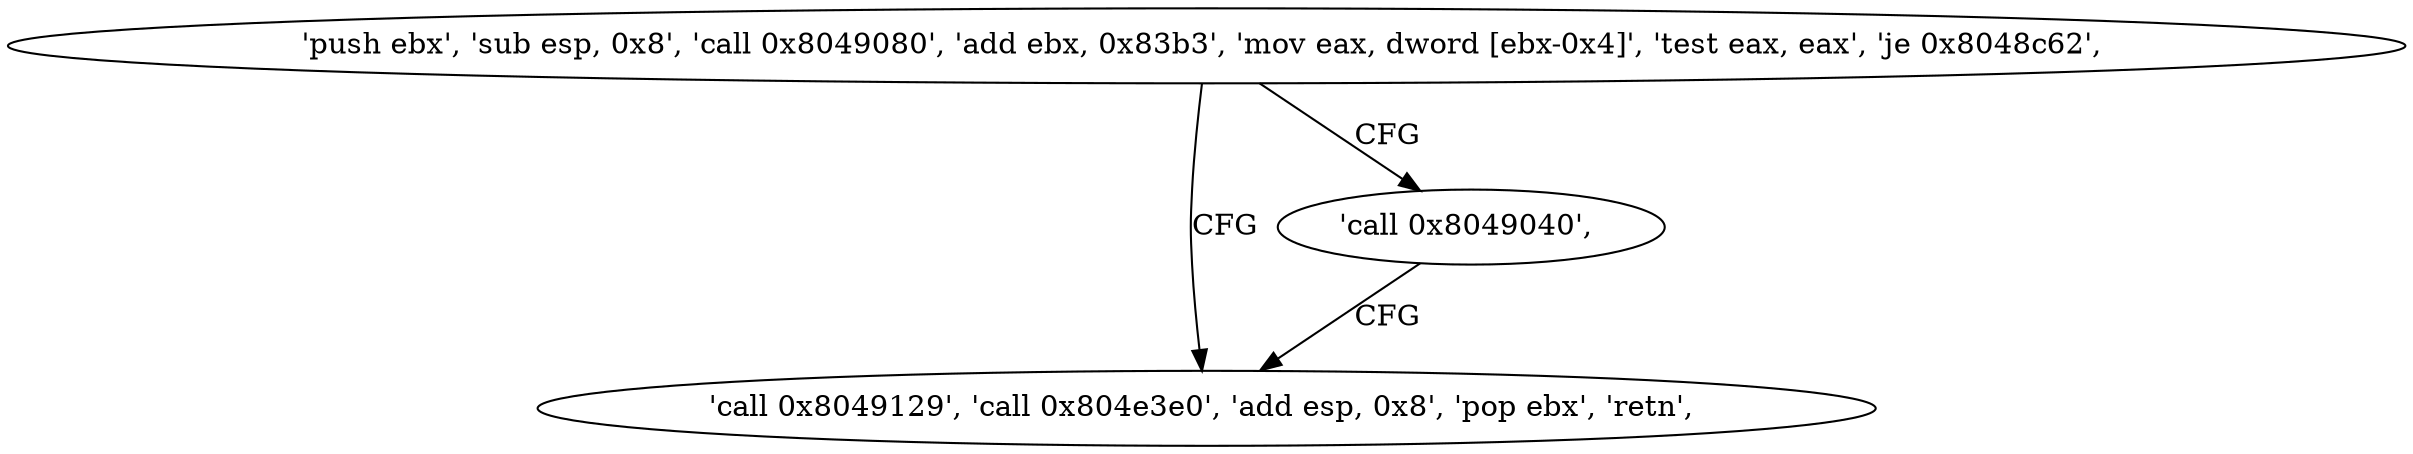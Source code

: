 digraph "func" {
"134515780" [label = "'push ebx', 'sub esp, 0x8', 'call 0x8049080', 'add ebx, 0x83b3', 'mov eax, dword [ebx-0x4]', 'test eax, eax', 'je 0x8048c62', " ]
"134515810" [label = "'call 0x8049129', 'call 0x804e3e0', 'add esp, 0x8', 'pop ebx', 'retn', " ]
"134515805" [label = "'call 0x8049040', " ]
"134515780" -> "134515810" [ label = "CFG" ]
"134515780" -> "134515805" [ label = "CFG" ]
"134515805" -> "134515810" [ label = "CFG" ]
}
